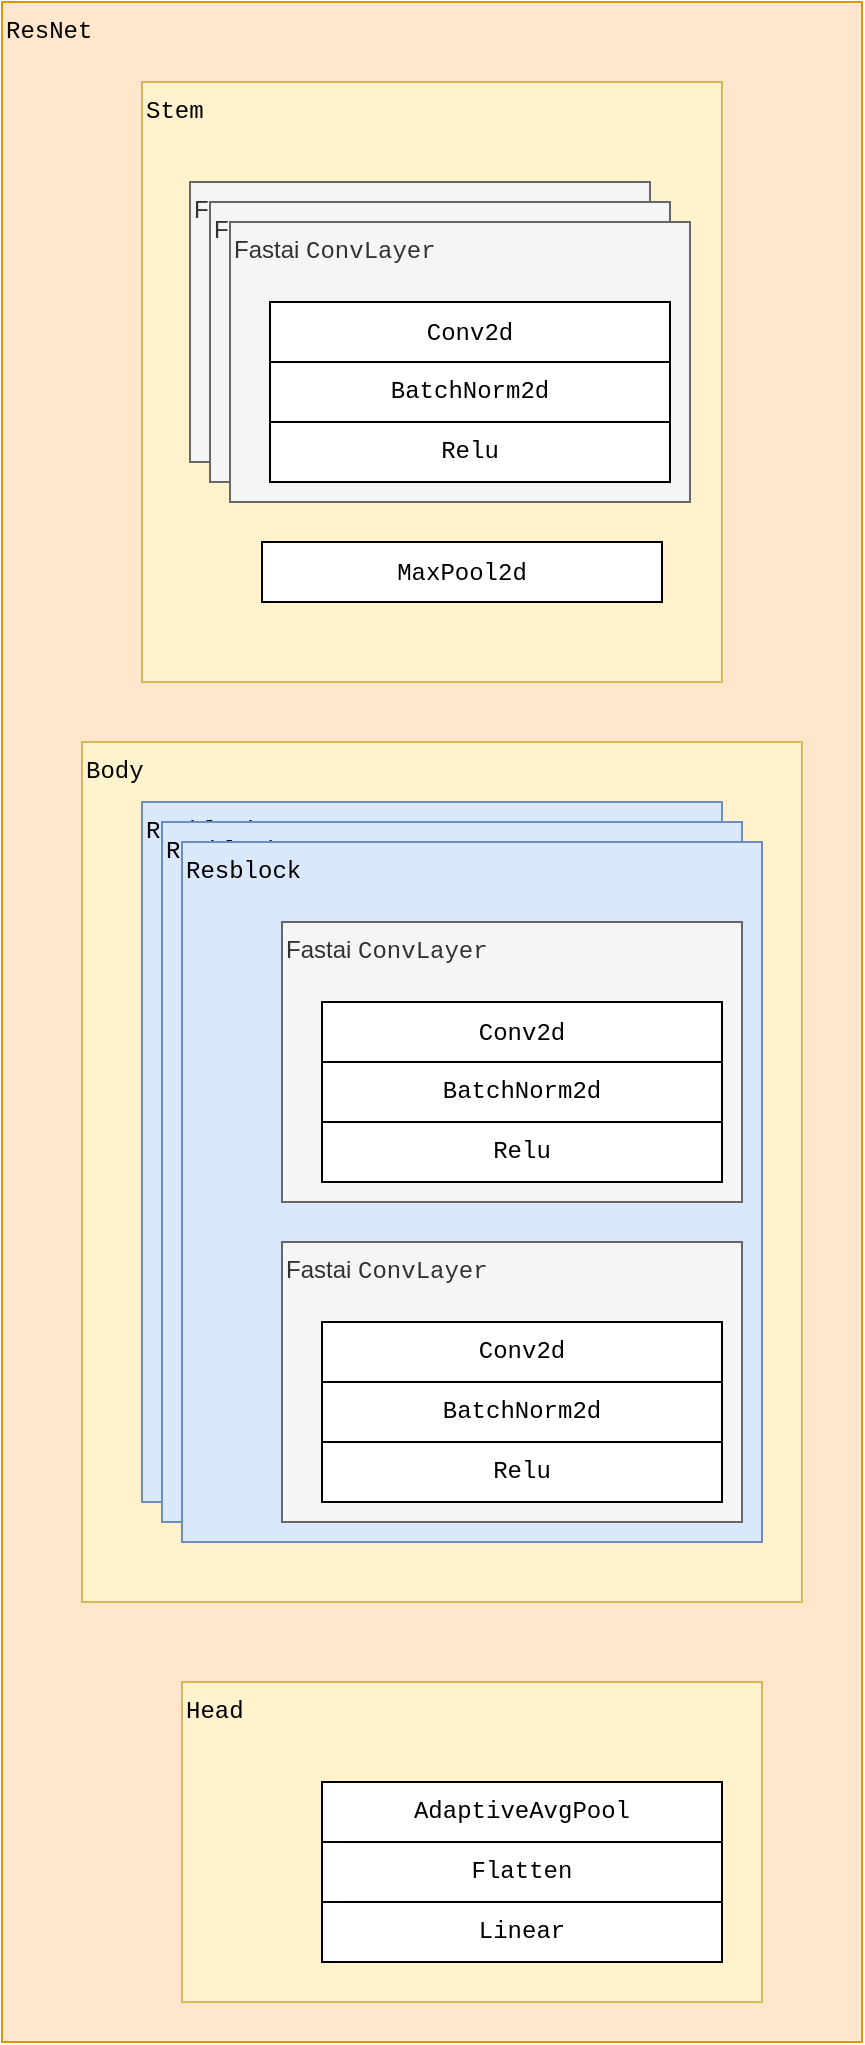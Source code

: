 <mxfile version="21.1.1" type="device">
  <diagram name="Page-1" id="VF0fzNZT8-O_wPXNo2yR">
    <mxGraphModel dx="1700" dy="873" grid="1" gridSize="10" guides="1" tooltips="1" connect="1" arrows="1" fold="1" page="1" pageScale="1" pageWidth="827" pageHeight="1169" math="0" shadow="0">
      <root>
        <mxCell id="0" />
        <mxCell id="1" parent="0" />
        <mxCell id="94EeE_2PHuu1C01T9V0T-33" value="&lt;font face=&quot;Courier New&quot;&gt;ResNet&lt;/font&gt;" style="text;html=1;align=left;verticalAlign=top;whiteSpace=wrap;rounded=0;fillColor=#ffe6cc;strokeColor=#d79b00;" vertex="1" parent="1">
          <mxGeometry x="320" y="40" width="430" height="1020" as="geometry" />
        </mxCell>
        <mxCell id="94EeE_2PHuu1C01T9V0T-12" value="&lt;font face=&quot;Courier New&quot;&gt;Stem&lt;/font&gt;" style="text;html=1;align=left;verticalAlign=top;whiteSpace=wrap;rounded=0;fillColor=#fff2cc;strokeColor=#d6b656;" vertex="1" parent="1">
          <mxGeometry x="390" y="80" width="290" height="300" as="geometry" />
        </mxCell>
        <mxCell id="94EeE_2PHuu1C01T9V0T-16" value="" style="group" vertex="1" connectable="0" parent="1">
          <mxGeometry x="414" y="130" width="230" height="140" as="geometry" />
        </mxCell>
        <mxCell id="94EeE_2PHuu1C01T9V0T-17" value="Fastai &lt;font face=&quot;Courier New&quot;&gt;ConvLayer&lt;/font&gt;" style="text;html=1;align=left;verticalAlign=top;whiteSpace=wrap;rounded=0;fillColor=#f5f5f5;fontColor=#333333;strokeColor=#666666;" vertex="1" parent="94EeE_2PHuu1C01T9V0T-16">
          <mxGeometry width="230" height="140" as="geometry" />
        </mxCell>
        <mxCell id="94EeE_2PHuu1C01T9V0T-18" value="&lt;font face=&quot;Courier New&quot;&gt;Conv2d&lt;/font&gt;" style="rounded=0;whiteSpace=wrap;html=1;" vertex="1" parent="94EeE_2PHuu1C01T9V0T-16">
          <mxGeometry x="20" y="40" width="200" height="30" as="geometry" />
        </mxCell>
        <mxCell id="94EeE_2PHuu1C01T9V0T-19" value="&lt;font&gt;BatchNorm2d&lt;/font&gt;" style="rounded=0;whiteSpace=wrap;html=1;fontFamily=Courier New;" vertex="1" parent="94EeE_2PHuu1C01T9V0T-16">
          <mxGeometry x="20" y="70" width="200" height="30" as="geometry" />
        </mxCell>
        <mxCell id="94EeE_2PHuu1C01T9V0T-20" value="&lt;font&gt;Relu&lt;/font&gt;" style="rounded=0;whiteSpace=wrap;html=1;fontFamily=Courier New;" vertex="1" parent="94EeE_2PHuu1C01T9V0T-16">
          <mxGeometry x="20" y="100" width="200" height="30" as="geometry" />
        </mxCell>
        <mxCell id="94EeE_2PHuu1C01T9V0T-21" value="" style="group" vertex="1" connectable="0" parent="1">
          <mxGeometry x="424" y="140" width="230" height="140" as="geometry" />
        </mxCell>
        <mxCell id="94EeE_2PHuu1C01T9V0T-22" value="Fastai &lt;font face=&quot;Courier New&quot;&gt;ConvLayer&lt;/font&gt;" style="text;html=1;align=left;verticalAlign=top;whiteSpace=wrap;rounded=0;fillColor=#f5f5f5;fontColor=#333333;strokeColor=#666666;" vertex="1" parent="94EeE_2PHuu1C01T9V0T-21">
          <mxGeometry width="230" height="140" as="geometry" />
        </mxCell>
        <mxCell id="94EeE_2PHuu1C01T9V0T-23" value="&lt;font face=&quot;Courier New&quot;&gt;Conv2d&lt;/font&gt;" style="rounded=0;whiteSpace=wrap;html=1;" vertex="1" parent="94EeE_2PHuu1C01T9V0T-21">
          <mxGeometry x="20" y="40" width="200" height="30" as="geometry" />
        </mxCell>
        <mxCell id="94EeE_2PHuu1C01T9V0T-24" value="&lt;font&gt;BatchNorm2d&lt;/font&gt;" style="rounded=0;whiteSpace=wrap;html=1;fontFamily=Courier New;" vertex="1" parent="94EeE_2PHuu1C01T9V0T-21">
          <mxGeometry x="20" y="70" width="200" height="30" as="geometry" />
        </mxCell>
        <mxCell id="94EeE_2PHuu1C01T9V0T-25" value="&lt;font&gt;Relu&lt;/font&gt;" style="rounded=0;whiteSpace=wrap;html=1;fontFamily=Courier New;" vertex="1" parent="94EeE_2PHuu1C01T9V0T-21">
          <mxGeometry x="20" y="100" width="200" height="30" as="geometry" />
        </mxCell>
        <mxCell id="94EeE_2PHuu1C01T9V0T-26" value="" style="group" vertex="1" connectable="0" parent="1">
          <mxGeometry x="434" y="150" width="230" height="140" as="geometry" />
        </mxCell>
        <mxCell id="94EeE_2PHuu1C01T9V0T-27" value="Fastai &lt;font face=&quot;Courier New&quot;&gt;ConvLayer&lt;/font&gt;" style="text;html=1;align=left;verticalAlign=top;whiteSpace=wrap;rounded=0;fillColor=#f5f5f5;fontColor=#333333;strokeColor=#666666;" vertex="1" parent="94EeE_2PHuu1C01T9V0T-26">
          <mxGeometry width="230" height="140" as="geometry" />
        </mxCell>
        <mxCell id="94EeE_2PHuu1C01T9V0T-28" value="&lt;font face=&quot;Courier New&quot;&gt;Conv2d&lt;/font&gt;" style="rounded=0;whiteSpace=wrap;html=1;" vertex="1" parent="94EeE_2PHuu1C01T9V0T-26">
          <mxGeometry x="20" y="40" width="200" height="30" as="geometry" />
        </mxCell>
        <mxCell id="94EeE_2PHuu1C01T9V0T-29" value="&lt;font&gt;BatchNorm2d&lt;/font&gt;" style="rounded=0;whiteSpace=wrap;html=1;fontFamily=Courier New;" vertex="1" parent="94EeE_2PHuu1C01T9V0T-26">
          <mxGeometry x="20" y="70" width="200" height="30" as="geometry" />
        </mxCell>
        <mxCell id="94EeE_2PHuu1C01T9V0T-30" value="&lt;font&gt;Relu&lt;/font&gt;" style="rounded=0;whiteSpace=wrap;html=1;fontFamily=Courier New;" vertex="1" parent="94EeE_2PHuu1C01T9V0T-26">
          <mxGeometry x="20" y="100" width="200" height="30" as="geometry" />
        </mxCell>
        <mxCell id="94EeE_2PHuu1C01T9V0T-31" value="&lt;font face=&quot;Courier New&quot;&gt;MaxPool2d&lt;/font&gt;" style="rounded=0;whiteSpace=wrap;html=1;movable=1;resizable=1;rotatable=1;deletable=1;editable=1;locked=0;connectable=1;" vertex="1" parent="1">
          <mxGeometry x="450" y="310" width="200" height="30" as="geometry" />
        </mxCell>
        <mxCell id="94EeE_2PHuu1C01T9V0T-34" value="" style="group" vertex="1" connectable="0" parent="1">
          <mxGeometry x="390" y="440" width="330.0" height="400" as="geometry" />
        </mxCell>
        <mxCell id="94EeE_2PHuu1C01T9V0T-60" value="&lt;font face=&quot;Courier New&quot;&gt;Body&lt;/font&gt;" style="text;html=1;align=left;verticalAlign=top;whiteSpace=wrap;rounded=0;fillColor=#fff2cc;strokeColor=#d6b656;" vertex="1" parent="94EeE_2PHuu1C01T9V0T-34">
          <mxGeometry x="-30" y="-30" width="360" height="430" as="geometry" />
        </mxCell>
        <mxCell id="94EeE_2PHuu1C01T9V0T-11" value="&lt;font face=&quot;Courier New&quot;&gt;Resblock&lt;/font&gt;" style="text;html=1;align=left;verticalAlign=top;whiteSpace=wrap;rounded=0;fillColor=#dae8fc;strokeColor=#6c8ebf;" vertex="1" parent="94EeE_2PHuu1C01T9V0T-34">
          <mxGeometry width="290" height="350" as="geometry" />
        </mxCell>
        <mxCell id="94EeE_2PHuu1C01T9V0T-14" value="" style="group" vertex="1" connectable="0" parent="94EeE_2PHuu1C01T9V0T-34">
          <mxGeometry x="50" y="40" width="230" height="140" as="geometry" />
        </mxCell>
        <mxCell id="94EeE_2PHuu1C01T9V0T-3" value="Fastai &lt;font face=&quot;Courier New&quot;&gt;ConvLayer&lt;/font&gt;" style="text;html=1;align=left;verticalAlign=top;whiteSpace=wrap;rounded=0;fillColor=#f5f5f5;fontColor=#333333;strokeColor=#666666;" vertex="1" parent="94EeE_2PHuu1C01T9V0T-14">
          <mxGeometry width="230" height="140" as="geometry" />
        </mxCell>
        <mxCell id="94EeE_2PHuu1C01T9V0T-4" value="&lt;font face=&quot;Courier New&quot;&gt;Conv2d&lt;/font&gt;" style="rounded=0;whiteSpace=wrap;html=1;" vertex="1" parent="94EeE_2PHuu1C01T9V0T-14">
          <mxGeometry x="20" y="40" width="200" height="30" as="geometry" />
        </mxCell>
        <mxCell id="94EeE_2PHuu1C01T9V0T-5" value="&lt;font&gt;BatchNorm2d&lt;/font&gt;" style="rounded=0;whiteSpace=wrap;html=1;fontFamily=Courier New;" vertex="1" parent="94EeE_2PHuu1C01T9V0T-14">
          <mxGeometry x="20" y="70" width="200" height="30" as="geometry" />
        </mxCell>
        <mxCell id="94EeE_2PHuu1C01T9V0T-6" value="&lt;font&gt;Relu&lt;/font&gt;" style="rounded=0;whiteSpace=wrap;html=1;fontFamily=Courier New;" vertex="1" parent="94EeE_2PHuu1C01T9V0T-14">
          <mxGeometry x="20" y="100" width="200" height="30" as="geometry" />
        </mxCell>
        <mxCell id="94EeE_2PHuu1C01T9V0T-15" value="" style="group" vertex="1" connectable="0" parent="94EeE_2PHuu1C01T9V0T-34">
          <mxGeometry x="50" y="200" width="230" height="140" as="geometry" />
        </mxCell>
        <mxCell id="94EeE_2PHuu1C01T9V0T-7" value="Fastai &lt;font face=&quot;Courier New&quot;&gt;ConvLayer&lt;/font&gt;" style="text;html=1;align=left;verticalAlign=top;whiteSpace=wrap;rounded=0;fillColor=#f5f5f5;fontColor=#333333;strokeColor=#666666;" vertex="1" parent="94EeE_2PHuu1C01T9V0T-15">
          <mxGeometry width="230" height="140" as="geometry" />
        </mxCell>
        <mxCell id="94EeE_2PHuu1C01T9V0T-8" value="&lt;font&gt;Conv2d&lt;/font&gt;" style="rounded=0;whiteSpace=wrap;html=1;fontFamily=Courier New;" vertex="1" parent="94EeE_2PHuu1C01T9V0T-15">
          <mxGeometry x="20" y="40" width="200" height="30" as="geometry" />
        </mxCell>
        <mxCell id="94EeE_2PHuu1C01T9V0T-9" value="&lt;font&gt;BatchNorm2d&lt;/font&gt;" style="rounded=0;whiteSpace=wrap;html=1;fontFamily=Courier New;" vertex="1" parent="94EeE_2PHuu1C01T9V0T-15">
          <mxGeometry x="20" y="70" width="200" height="30" as="geometry" />
        </mxCell>
        <mxCell id="94EeE_2PHuu1C01T9V0T-10" value="&lt;font&gt;Relu&lt;/font&gt;" style="rounded=0;whiteSpace=wrap;html=1;fontFamily=Courier New;" vertex="1" parent="94EeE_2PHuu1C01T9V0T-15">
          <mxGeometry x="20" y="100" width="200" height="30" as="geometry" />
        </mxCell>
        <mxCell id="94EeE_2PHuu1C01T9V0T-35" value="" style="group" vertex="1" connectable="0" parent="1">
          <mxGeometry x="400" y="450" width="290" height="350" as="geometry" />
        </mxCell>
        <mxCell id="94EeE_2PHuu1C01T9V0T-36" value="&lt;font face=&quot;Courier New&quot;&gt;Resblock&lt;/font&gt;" style="text;html=1;align=left;verticalAlign=top;whiteSpace=wrap;rounded=0;fillColor=#dae8fc;strokeColor=#6c8ebf;" vertex="1" parent="94EeE_2PHuu1C01T9V0T-35">
          <mxGeometry width="290" height="350" as="geometry" />
        </mxCell>
        <mxCell id="94EeE_2PHuu1C01T9V0T-37" value="" style="group" vertex="1" connectable="0" parent="94EeE_2PHuu1C01T9V0T-35">
          <mxGeometry x="50" y="40" width="230" height="140" as="geometry" />
        </mxCell>
        <mxCell id="94EeE_2PHuu1C01T9V0T-38" value="Fastai &lt;font face=&quot;Courier New&quot;&gt;ConvLayer&lt;/font&gt;" style="text;html=1;align=left;verticalAlign=top;whiteSpace=wrap;rounded=0;fillColor=#f5f5f5;fontColor=#333333;strokeColor=#666666;" vertex="1" parent="94EeE_2PHuu1C01T9V0T-37">
          <mxGeometry width="230" height="140" as="geometry" />
        </mxCell>
        <mxCell id="94EeE_2PHuu1C01T9V0T-39" value="&lt;font face=&quot;Courier New&quot;&gt;Conv2d&lt;/font&gt;" style="rounded=0;whiteSpace=wrap;html=1;" vertex="1" parent="94EeE_2PHuu1C01T9V0T-37">
          <mxGeometry x="20" y="40" width="200" height="30" as="geometry" />
        </mxCell>
        <mxCell id="94EeE_2PHuu1C01T9V0T-40" value="&lt;font&gt;BatchNorm2d&lt;/font&gt;" style="rounded=0;whiteSpace=wrap;html=1;fontFamily=Courier New;" vertex="1" parent="94EeE_2PHuu1C01T9V0T-37">
          <mxGeometry x="20" y="70" width="200" height="30" as="geometry" />
        </mxCell>
        <mxCell id="94EeE_2PHuu1C01T9V0T-41" value="&lt;font&gt;Relu&lt;/font&gt;" style="rounded=0;whiteSpace=wrap;html=1;fontFamily=Courier New;" vertex="1" parent="94EeE_2PHuu1C01T9V0T-37">
          <mxGeometry x="20" y="100" width="200" height="30" as="geometry" />
        </mxCell>
        <mxCell id="94EeE_2PHuu1C01T9V0T-42" value="" style="group" vertex="1" connectable="0" parent="94EeE_2PHuu1C01T9V0T-35">
          <mxGeometry x="50" y="200" width="230" height="140" as="geometry" />
        </mxCell>
        <mxCell id="94EeE_2PHuu1C01T9V0T-43" value="Fastai &lt;font face=&quot;Courier New&quot;&gt;ConvLayer&lt;/font&gt;" style="text;html=1;align=left;verticalAlign=top;whiteSpace=wrap;rounded=0;fillColor=#f5f5f5;fontColor=#333333;strokeColor=#666666;" vertex="1" parent="94EeE_2PHuu1C01T9V0T-42">
          <mxGeometry width="230" height="140" as="geometry" />
        </mxCell>
        <mxCell id="94EeE_2PHuu1C01T9V0T-44" value="&lt;font&gt;Conv2d&lt;/font&gt;" style="rounded=0;whiteSpace=wrap;html=1;fontFamily=Courier New;" vertex="1" parent="94EeE_2PHuu1C01T9V0T-42">
          <mxGeometry x="20" y="40" width="200" height="30" as="geometry" />
        </mxCell>
        <mxCell id="94EeE_2PHuu1C01T9V0T-45" value="&lt;font&gt;BatchNorm2d&lt;/font&gt;" style="rounded=0;whiteSpace=wrap;html=1;fontFamily=Courier New;" vertex="1" parent="94EeE_2PHuu1C01T9V0T-42">
          <mxGeometry x="20" y="70" width="200" height="30" as="geometry" />
        </mxCell>
        <mxCell id="94EeE_2PHuu1C01T9V0T-46" value="&lt;font&gt;Relu&lt;/font&gt;" style="rounded=0;whiteSpace=wrap;html=1;fontFamily=Courier New;" vertex="1" parent="94EeE_2PHuu1C01T9V0T-42">
          <mxGeometry x="20" y="100" width="200" height="30" as="geometry" />
        </mxCell>
        <mxCell id="94EeE_2PHuu1C01T9V0T-48" value="&lt;font face=&quot;Courier New&quot;&gt;Resblock&lt;/font&gt;" style="text;html=1;align=left;verticalAlign=top;whiteSpace=wrap;rounded=0;fillColor=#dae8fc;strokeColor=#6c8ebf;" vertex="1" parent="1">
          <mxGeometry x="410" y="460" width="290" height="350" as="geometry" />
        </mxCell>
        <mxCell id="94EeE_2PHuu1C01T9V0T-49" value="" style="group" vertex="1" connectable="0" parent="1">
          <mxGeometry x="460" y="500" width="230" height="140" as="geometry" />
        </mxCell>
        <mxCell id="94EeE_2PHuu1C01T9V0T-50" value="Fastai &lt;font face=&quot;Courier New&quot;&gt;ConvLayer&lt;/font&gt;" style="text;html=1;align=left;verticalAlign=top;whiteSpace=wrap;rounded=0;fillColor=#f5f5f5;fontColor=#333333;strokeColor=#666666;" vertex="1" parent="94EeE_2PHuu1C01T9V0T-49">
          <mxGeometry width="230" height="140" as="geometry" />
        </mxCell>
        <mxCell id="94EeE_2PHuu1C01T9V0T-51" value="&lt;font face=&quot;Courier New&quot;&gt;Conv2d&lt;/font&gt;" style="rounded=0;whiteSpace=wrap;html=1;" vertex="1" parent="94EeE_2PHuu1C01T9V0T-49">
          <mxGeometry x="20" y="40" width="200" height="30" as="geometry" />
        </mxCell>
        <mxCell id="94EeE_2PHuu1C01T9V0T-52" value="&lt;font&gt;BatchNorm2d&lt;/font&gt;" style="rounded=0;whiteSpace=wrap;html=1;fontFamily=Courier New;" vertex="1" parent="94EeE_2PHuu1C01T9V0T-49">
          <mxGeometry x="20" y="70" width="200" height="30" as="geometry" />
        </mxCell>
        <mxCell id="94EeE_2PHuu1C01T9V0T-53" value="&lt;font&gt;Relu&lt;/font&gt;" style="rounded=0;whiteSpace=wrap;html=1;fontFamily=Courier New;" vertex="1" parent="94EeE_2PHuu1C01T9V0T-49">
          <mxGeometry x="20" y="100" width="200" height="30" as="geometry" />
        </mxCell>
        <mxCell id="94EeE_2PHuu1C01T9V0T-75" value="" style="group" vertex="1" connectable="0" parent="1">
          <mxGeometry x="460" y="660" width="230" height="140" as="geometry" />
        </mxCell>
        <mxCell id="94EeE_2PHuu1C01T9V0T-55" value="Fastai &lt;font face=&quot;Courier New&quot;&gt;ConvLayer&lt;/font&gt;" style="text;html=1;align=left;verticalAlign=top;whiteSpace=wrap;rounded=0;fillColor=#f5f5f5;fontColor=#333333;strokeColor=#666666;" vertex="1" parent="94EeE_2PHuu1C01T9V0T-75">
          <mxGeometry width="230" height="140" as="geometry" />
        </mxCell>
        <mxCell id="94EeE_2PHuu1C01T9V0T-56" value="&lt;font&gt;Conv2d&lt;/font&gt;" style="rounded=0;whiteSpace=wrap;html=1;fontFamily=Courier New;" vertex="1" parent="94EeE_2PHuu1C01T9V0T-75">
          <mxGeometry x="20" y="40" width="200" height="30" as="geometry" />
        </mxCell>
        <mxCell id="94EeE_2PHuu1C01T9V0T-57" value="&lt;font&gt;BatchNorm2d&lt;/font&gt;" style="rounded=0;whiteSpace=wrap;html=1;fontFamily=Courier New;" vertex="1" parent="94EeE_2PHuu1C01T9V0T-75">
          <mxGeometry x="20" y="70" width="200" height="30" as="geometry" />
        </mxCell>
        <mxCell id="94EeE_2PHuu1C01T9V0T-58" value="&lt;font&gt;Relu&lt;/font&gt;" style="rounded=0;whiteSpace=wrap;html=1;fontFamily=Courier New;" vertex="1" parent="94EeE_2PHuu1C01T9V0T-75">
          <mxGeometry x="20" y="100" width="200" height="30" as="geometry" />
        </mxCell>
        <mxCell id="94EeE_2PHuu1C01T9V0T-71" value="&lt;font face=&quot;Courier New&quot;&gt;Head&lt;/font&gt;" style="text;html=1;align=left;verticalAlign=top;whiteSpace=wrap;rounded=0;fillColor=#fff2cc;strokeColor=#d6b656;" vertex="1" parent="1">
          <mxGeometry x="410" y="880" width="290" height="160" as="geometry" />
        </mxCell>
        <mxCell id="94EeE_2PHuu1C01T9V0T-77" value="" style="group" vertex="1" connectable="0" parent="1">
          <mxGeometry x="480" y="930" width="200" height="90" as="geometry" />
        </mxCell>
        <mxCell id="94EeE_2PHuu1C01T9V0T-72" value="&lt;font&gt;AdaptiveAvgPool&lt;/font&gt;" style="rounded=0;whiteSpace=wrap;html=1;fontFamily=Courier New;" vertex="1" parent="94EeE_2PHuu1C01T9V0T-77">
          <mxGeometry width="200" height="30" as="geometry" />
        </mxCell>
        <mxCell id="94EeE_2PHuu1C01T9V0T-73" value="&lt;font&gt;Flatten&lt;/font&gt;" style="rounded=0;whiteSpace=wrap;html=1;fontFamily=Courier New;" vertex="1" parent="94EeE_2PHuu1C01T9V0T-77">
          <mxGeometry y="30" width="200" height="30" as="geometry" />
        </mxCell>
        <mxCell id="94EeE_2PHuu1C01T9V0T-74" value="&lt;font&gt;Linear&lt;/font&gt;" style="rounded=0;whiteSpace=wrap;html=1;fontFamily=Courier New;" vertex="1" parent="94EeE_2PHuu1C01T9V0T-77">
          <mxGeometry y="60" width="200" height="30" as="geometry" />
        </mxCell>
      </root>
    </mxGraphModel>
  </diagram>
</mxfile>
